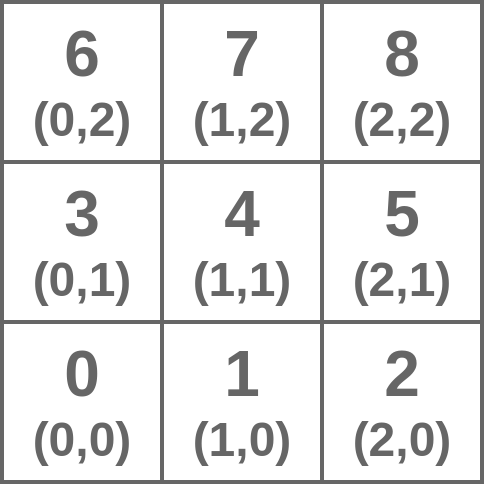<mxfile version="14.9.7" type="device"><diagram id="UMQ-wRynYPA8SmZprC4k" name="Page-1"><mxGraphModel dx="710" dy="559" grid="1" gridSize="10" guides="1" tooltips="1" connect="1" arrows="1" fold="1" page="1" pageScale="1" pageWidth="827" pageHeight="1169" math="0" shadow="0"><root><mxCell id="0"/><mxCell id="1" parent="0"/><mxCell id="nyZTiP1oQEjzHb36DHPN-1" value="&lt;b&gt;&lt;font color=&quot;#666666&quot;&gt;&lt;span style=&quot;font-size: 32px&quot;&gt;0&lt;/span&gt;&lt;br&gt;&lt;font style=&quot;font-size: 24px&quot;&gt;(0,0)&lt;/font&gt;&lt;br&gt;&lt;/font&gt;&lt;/b&gt;" style="whiteSpace=wrap;html=1;aspect=fixed;strokeColor=#666666;strokeWidth=2;" vertex="1" parent="1"><mxGeometry x="400" y="240" width="80" height="80" as="geometry"/></mxCell><mxCell id="nyZTiP1oQEjzHb36DHPN-2" value="&lt;b&gt;&lt;font color=&quot;#666666&quot;&gt;&lt;span style=&quot;font-size: 32px&quot;&gt;3&lt;/span&gt;&lt;br&gt;&lt;font style=&quot;font-size: 24px&quot;&gt;(0,1)&lt;/font&gt;&lt;/font&gt;&lt;/b&gt;" style="whiteSpace=wrap;html=1;aspect=fixed;strokeColor=#666666;strokeWidth=2;" vertex="1" parent="1"><mxGeometry x="400" y="160" width="80" height="80" as="geometry"/></mxCell><mxCell id="nyZTiP1oQEjzHb36DHPN-3" value="&lt;b&gt;&lt;font color=&quot;#666666&quot;&gt;&lt;span style=&quot;font-size: 32px&quot;&gt;6&lt;/span&gt;&lt;br&gt;&lt;font style=&quot;font-size: 24px&quot;&gt;(0,2)&lt;/font&gt;&lt;/font&gt;&lt;/b&gt;" style="whiteSpace=wrap;html=1;aspect=fixed;strokeColor=#666666;strokeWidth=2;" vertex="1" parent="1"><mxGeometry x="400" y="80" width="80" height="80" as="geometry"/></mxCell><mxCell id="nyZTiP1oQEjzHb36DHPN-4" value="&lt;b&gt;&lt;font color=&quot;#666666&quot;&gt;&lt;span style=&quot;font-size: 32px&quot;&gt;1&lt;/span&gt;&lt;br&gt;&lt;font style=&quot;font-size: 24px&quot;&gt;(1,0)&lt;/font&gt;&lt;/font&gt;&lt;/b&gt;" style="whiteSpace=wrap;html=1;aspect=fixed;strokeColor=#666666;strokeWidth=2;" vertex="1" parent="1"><mxGeometry x="480" y="240" width="80" height="80" as="geometry"/></mxCell><mxCell id="nyZTiP1oQEjzHb36DHPN-5" value="&lt;b&gt;&lt;font color=&quot;#666666&quot;&gt;&lt;span style=&quot;font-size: 32px&quot;&gt;4&lt;/span&gt;&lt;br&gt;&lt;font style=&quot;font-size: 24px&quot;&gt;(1,1)&lt;/font&gt;&lt;/font&gt;&lt;/b&gt;" style="whiteSpace=wrap;html=1;aspect=fixed;strokeColor=#666666;strokeWidth=2;" vertex="1" parent="1"><mxGeometry x="480" y="160" width="80" height="80" as="geometry"/></mxCell><mxCell id="nyZTiP1oQEjzHb36DHPN-6" value="&lt;b&gt;&lt;font color=&quot;#666666&quot;&gt;&lt;span style=&quot;font-size: 32px&quot;&gt;7&lt;/span&gt;&lt;br&gt;&lt;font style=&quot;font-size: 24px&quot;&gt;(1,2)&lt;/font&gt;&lt;/font&gt;&lt;/b&gt;" style="whiteSpace=wrap;html=1;aspect=fixed;strokeColor=#666666;strokeWidth=2;" vertex="1" parent="1"><mxGeometry x="480" y="80" width="80" height="80" as="geometry"/></mxCell><mxCell id="nyZTiP1oQEjzHb36DHPN-7" value="&lt;b&gt;&lt;font color=&quot;#666666&quot;&gt;&lt;span style=&quot;font-size: 32px&quot;&gt;2&lt;/span&gt;&lt;br&gt;&lt;font style=&quot;font-size: 24px&quot;&gt;(2,0)&lt;/font&gt;&lt;/font&gt;&lt;/b&gt;" style="whiteSpace=wrap;html=1;aspect=fixed;strokeColor=#666666;strokeWidth=2;" vertex="1" parent="1"><mxGeometry x="560" y="240" width="80" height="80" as="geometry"/></mxCell><mxCell id="nyZTiP1oQEjzHb36DHPN-8" value="&lt;b&gt;&lt;font color=&quot;#666666&quot;&gt;&lt;span style=&quot;font-size: 32px&quot;&gt;5&lt;/span&gt;&lt;br&gt;&lt;font style=&quot;font-size: 24px&quot;&gt;(2,1)&lt;/font&gt;&lt;/font&gt;&lt;/b&gt;" style="whiteSpace=wrap;html=1;aspect=fixed;strokeColor=#666666;strokeWidth=2;" vertex="1" parent="1"><mxGeometry x="560" y="160" width="80" height="80" as="geometry"/></mxCell><mxCell id="nyZTiP1oQEjzHb36DHPN-9" value="&lt;b&gt;&lt;font color=&quot;#666666&quot;&gt;&lt;span style=&quot;font-size: 32px&quot;&gt;8&lt;/span&gt;&lt;br&gt;&lt;font style=&quot;font-size: 24px&quot;&gt;(2,2)&lt;/font&gt;&lt;/font&gt;&lt;/b&gt;" style="whiteSpace=wrap;html=1;aspect=fixed;strokeColor=#666666;strokeWidth=2;" vertex="1" parent="1"><mxGeometry x="560" y="80" width="80" height="80" as="geometry"/></mxCell></root></mxGraphModel></diagram></mxfile>